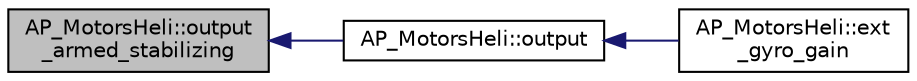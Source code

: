 digraph "AP_MotorsHeli::output_armed_stabilizing"
{
 // INTERACTIVE_SVG=YES
  edge [fontname="Helvetica",fontsize="10",labelfontname="Helvetica",labelfontsize="10"];
  node [fontname="Helvetica",fontsize="10",shape=record];
  rankdir="LR";
  Node1 [label="AP_MotorsHeli::output\l_armed_stabilizing",height=0.2,width=0.4,color="black", fillcolor="grey75", style="filled", fontcolor="black"];
  Node1 -> Node2 [dir="back",color="midnightblue",fontsize="10",style="solid",fontname="Helvetica"];
  Node2 [label="AP_MotorsHeli::output",height=0.2,width=0.4,color="black", fillcolor="white", style="filled",URL="$classAP__MotorsHeli.html#aabf1cf894dcf76abdb3683a5d68840de"];
  Node2 -> Node3 [dir="back",color="midnightblue",fontsize="10",style="solid",fontname="Helvetica"];
  Node3 [label="AP_MotorsHeli::ext\l_gyro_gain",height=0.2,width=0.4,color="black", fillcolor="white", style="filled",URL="$classAP__MotorsHeli.html#a8b0d54942a34f4d65a01931d48535e88"];
}
